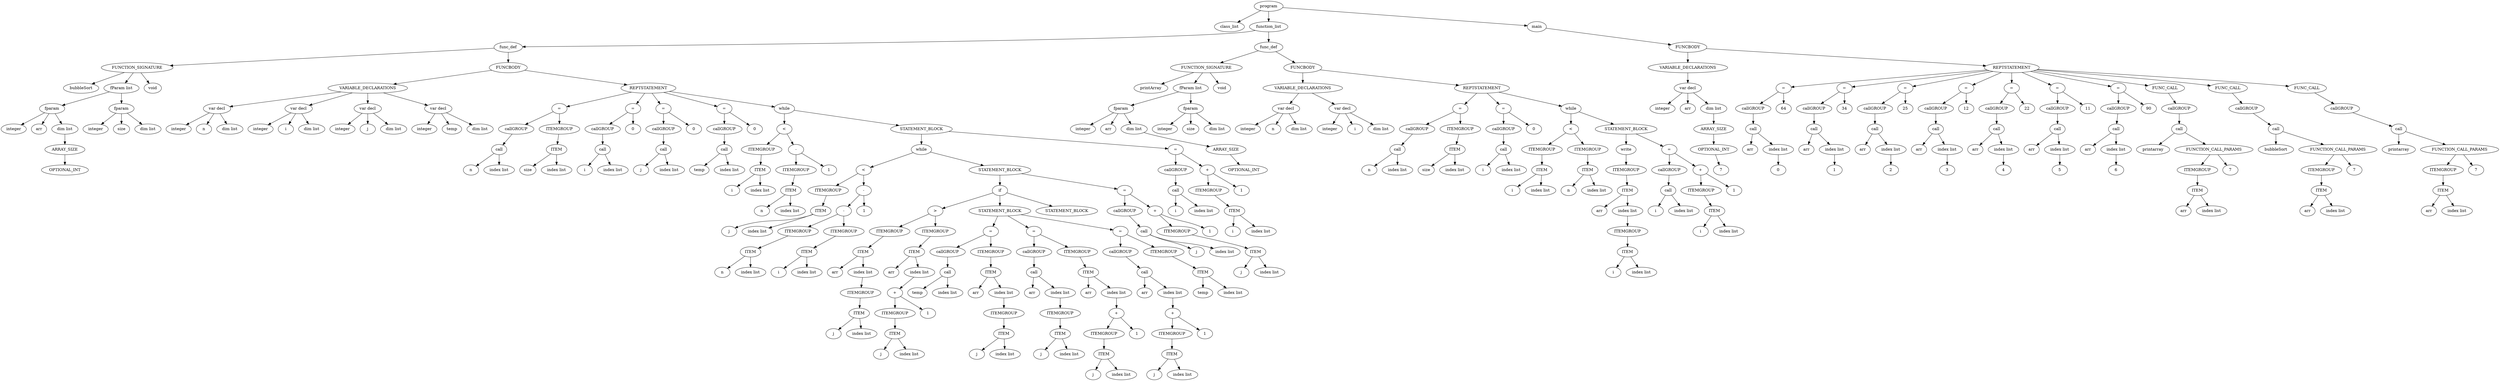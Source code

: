digraph AST {
0[label="program"]
0->1
0->2
0->442
442[label="main"]
442->443
443[label="FUNCBODY"]
443->444
443->454
454[label="REPTSTATEMENT"]
454->464
454->479
454->494
454->509
454->524
454->539
454->554
454->580
454->602
454->624
624[label="FUNC_CALL"]
624->623
623[label="callGROUP"]
623->604
604[label="call"]
604->605
604->606
606[label="FUNCTION_CALL_PARAMS"]
606->612
606->617
617[label="7"]
612[label="ITEMGROUP"]
612->607
607[label="ITEM"]
607->608
607->609
609[label="index list"]
608[label="arr"]
605[label="printarray"]
602[label="FUNC_CALL"]
602->601
601[label="callGROUP"]
601->582
582[label="call"]
582->583
582->584
584[label="FUNCTION_CALL_PARAMS"]
584->590
584->595
595[label="7"]
590[label="ITEMGROUP"]
590->585
585[label="ITEM"]
585->586
585->587
587[label="index list"]
586[label="arr"]
583[label="bubbleSort"]
580[label="FUNC_CALL"]
580->579
579[label="callGROUP"]
579->560
560[label="call"]
560->561
560->562
562[label="FUNCTION_CALL_PARAMS"]
562->568
562->573
573[label="7"]
568[label="ITEMGROUP"]
568->563
563[label="ITEM"]
563->564
563->565
565[label="index list"]
564[label="arr"]
561[label="printarray"]
554[label="="]
554->553
554->555
555[label="90"]
553[label="callGROUP"]
553->545
545[label="call"]
545->546
545->547
547[label="index list"]
547->548
548[label="6"]
546[label="arr"]
539[label="="]
539->538
539->540
540[label="11"]
538[label="callGROUP"]
538->530
530[label="call"]
530->531
530->532
532[label="index list"]
532->533
533[label="5"]
531[label="arr"]
524[label="="]
524->523
524->525
525[label="22"]
523[label="callGROUP"]
523->515
515[label="call"]
515->516
515->517
517[label="index list"]
517->518
518[label="4"]
516[label="arr"]
509[label="="]
509->508
509->510
510[label="12"]
508[label="callGROUP"]
508->500
500[label="call"]
500->501
500->502
502[label="index list"]
502->503
503[label="3"]
501[label="arr"]
494[label="="]
494->493
494->495
495[label="25"]
493[label="callGROUP"]
493->485
485[label="call"]
485->486
485->487
487[label="index list"]
487->488
488[label="2"]
486[label="arr"]
479[label="="]
479->478
479->480
480[label="34"]
478[label="callGROUP"]
478->470
470[label="call"]
470->471
470->472
472[label="index list"]
472->473
473[label="1"]
471[label="arr"]
464[label="="]
464->463
464->465
465[label="64"]
463[label="callGROUP"]
463->455
455[label="call"]
455->456
455->457
457[label="index list"]
457->458
458[label="0"]
456[label="arr"]
444[label="VARIABLE_DECLARATIONS"]
444->446
446[label="var decl"]
446->445
446->447
446->448
448[label="dim list"]
448->449
449[label="ARRAY_SIZE"]
449->450
450[label="OPTIONAL_INT"]
450->451
451[label="7"]
447[label="arr"]
445[label="integer"]
2[label="function_list"]
2->3
2->322
322[label="func_def"]
322->323
322->341
341[label="FUNCBODY"]
341->342
341->353
353[label="REPTSTATEMENT"]
353->359
353->375
353->381
381[label="while"]
381->390
381->399
399[label="STATEMENT_BLOCK"]
399->401
399->426
426[label="="]
426->425
426->434
434[label="+"]
434->432
434->435
435[label="1"]
432[label="ITEMGROUP"]
432->427
427[label="ITEM"]
427->428
427->429
429[label="index list"]
428[label="i"]
425[label="callGROUP"]
425->421
421[label="call"]
421->422
421->423
423[label="index list"]
422[label="i"]
401[label="write"]
401->416
416[label="ITEMGROUP"]
416->402
402[label="ITEM"]
402->403
402->404
404[label="index list"]
404->410
410[label="ITEMGROUP"]
410->405
405[label="ITEM"]
405->406
405->407
407[label="index list"]
406[label="i"]
403[label="arr"]
390[label="<"]
390->387
390->396
396[label="ITEMGROUP"]
396->391
391[label="ITEM"]
391->392
391->393
393[label="index list"]
392[label="n"]
387[label="ITEMGROUP"]
387->382
382[label="ITEM"]
382->383
382->384
384[label="index list"]
383[label="i"]
375[label="="]
375->374
375->376
376[label="0"]
374[label="callGROUP"]
374->370
370[label="call"]
370->371
370->372
372[label="index list"]
371[label="i"]
359[label="="]
359->358
359->365
365[label="ITEMGROUP"]
365->360
360[label="ITEM"]
360->361
360->362
362[label="index list"]
361[label="size"]
358[label="callGROUP"]
358->354
354[label="call"]
354->355
354->356
356[label="index list"]
355[label="n"]
342[label="VARIABLE_DECLARATIONS"]
342->344
342->349
349[label="var decl"]
349->348
349->350
349->351
351[label="dim list"]
350[label="i"]
348[label="integer"]
344[label="var decl"]
344->343
344->345
344->346
346[label="dim list"]
345[label="n"]
343[label="integer"]
323[label="FUNCTION_SIGNATURE"]
323->324
323->326
323->340
340[label="void"]
326[label="fParam list"]
326->327
326->335
335[label="fparam"]
335->336
335->337
335->338
338[label="dim list"]
337[label="size"]
336[label="integer"]
327[label="fparam"]
327->328
327->329
327->330
330[label="dim list"]
330->331
331[label="ARRAY_SIZE"]
331->332
332[label="OPTIONAL_INT"]
329[label="arr"]
328[label="integer"]
324[label="printArray"]
3[label="func_def"]
3->4
3->22
22[label="FUNCBODY"]
22->23
22->44
44[label="REPTSTATEMENT"]
44->50
44->66
44->77
44->88
44->94
94[label="while"]
94->103
94->115
115[label="STATEMENT_BLOCK"]
115->117
115->306
306[label="="]
306->305
306->314
314[label="+"]
314->312
314->315
315[label="1"]
312[label="ITEMGROUP"]
312->307
307[label="ITEM"]
307->308
307->309
309[label="index list"]
308[label="i"]
305[label="callGROUP"]
305->301
301[label="call"]
301->302
301->303
303[label="index list"]
302[label="i"]
117[label="while"]
117->126
117->146
146[label="STATEMENT_BLOCK"]
146->148
146->286
286[label="="]
286->285
286->294
294[label="+"]
294->292
294->295
295[label="1"]
292[label="ITEMGROUP"]
292->287
287[label="ITEM"]
287->288
287->289
289[label="index list"]
288[label="j"]
285[label="callGROUP"]
285->281
281[label="call"]
281->282
281->283
283[label="index list"]
282[label="j"]
148[label="if"]
148->166
148->187
148->279
279[label="STATEMENT_BLOCK"]
187[label="STATEMENT_BLOCK"]
187->194
187->228
187->268
268[label="="]
268->267
268->274
274[label="ITEMGROUP"]
274->269
269[label="ITEM"]
269->270
269->271
271[label="index list"]
270[label="temp"]
267[label="callGROUP"]
267->251
251[label="call"]
251->252
251->253
253[label="index list"]
253->261
261[label="+"]
261->259
261->262
262[label="1"]
259[label="ITEMGROUP"]
259->254
254[label="ITEM"]
254->255
254->256
256[label="index list"]
255[label="j"]
252[label="arr"]
228[label="="]
228->227
228->246
246[label="ITEMGROUP"]
246->229
229[label="ITEM"]
229->230
229->231
231[label="index list"]
231->239
239[label="+"]
239->237
239->240
240[label="1"]
237[label="ITEMGROUP"]
237->232
232[label="ITEM"]
232->233
232->234
234[label="index list"]
233[label="j"]
230[label="arr"]
227[label="callGROUP"]
227->214
214[label="call"]
214->215
214->216
216[label="index list"]
216->222
222[label="ITEMGROUP"]
222->217
217[label="ITEM"]
217->218
217->219
219[label="index list"]
218[label="j"]
215[label="arr"]
194[label="="]
194->193
194->209
209[label="ITEMGROUP"]
209->195
195[label="ITEM"]
195->196
195->197
197[label="index list"]
197->203
203[label="ITEMGROUP"]
203->198
198[label="ITEM"]
198->199
198->200
200[label="index list"]
199[label="j"]
196[label="arr"]
193[label="callGROUP"]
193->189
189[label="call"]
189->190
189->191
191[label="index list"]
190[label="temp"]
166[label=">"]
166->163
166->184
184[label="ITEMGROUP"]
184->167
167[label="ITEM"]
167->168
167->169
169[label="index list"]
169->177
177[label="+"]
177->175
177->178
178[label="1"]
175[label="ITEMGROUP"]
175->170
170[label="ITEM"]
170->171
170->172
172[label="index list"]
171[label="j"]
168[label="arr"]
163[label="ITEMGROUP"]
163->149
149[label="ITEM"]
149->150
149->151
151[label="index list"]
151->157
157[label="ITEMGROUP"]
157->152
152[label="ITEM"]
152->153
152->154
154[label="index list"]
153[label="j"]
150[label="arr"]
126[label="<"]
126->123
126->142
142[label="-"]
142->134
142->143
143[label="1"]
134[label="-"]
134->132
134->140
140[label="ITEMGROUP"]
140->135
135[label="ITEM"]
135->136
135->137
137[label="index list"]
136[label="i"]
132[label="ITEMGROUP"]
132->127
127[label="ITEM"]
127->128
127->129
129[label="index list"]
128[label="n"]
123[label="ITEMGROUP"]
123->118
118[label="ITEM"]
118->119
118->120
120[label="index list"]
119[label="j"]
103[label="<"]
103->100
103->111
111[label="-"]
111->109
111->112
112[label="1"]
109[label="ITEMGROUP"]
109->104
104[label="ITEM"]
104->105
104->106
106[label="index list"]
105[label="n"]
100[label="ITEMGROUP"]
100->95
95[label="ITEM"]
95->96
95->97
97[label="index list"]
96[label="i"]
88[label="="]
88->87
88->89
89[label="0"]
87[label="callGROUP"]
87->83
83[label="call"]
83->84
83->85
85[label="index list"]
84[label="temp"]
77[label="="]
77->76
77->78
78[label="0"]
76[label="callGROUP"]
76->72
72[label="call"]
72->73
72->74
74[label="index list"]
73[label="j"]
66[label="="]
66->65
66->67
67[label="0"]
65[label="callGROUP"]
65->61
61[label="call"]
61->62
61->63
63[label="index list"]
62[label="i"]
50[label="="]
50->49
50->56
56[label="ITEMGROUP"]
56->51
51[label="ITEM"]
51->52
51->53
53[label="index list"]
52[label="size"]
49[label="callGROUP"]
49->45
45[label="call"]
45->46
45->47
47[label="index list"]
46[label="n"]
23[label="VARIABLE_DECLARATIONS"]
23->25
23->30
23->35
23->40
40[label="var decl"]
40->39
40->41
40->42
42[label="dim list"]
41[label="temp"]
39[label="integer"]
35[label="var decl"]
35->34
35->36
35->37
37[label="dim list"]
36[label="j"]
34[label="integer"]
30[label="var decl"]
30->29
30->31
30->32
32[label="dim list"]
31[label="i"]
29[label="integer"]
25[label="var decl"]
25->24
25->26
25->27
27[label="dim list"]
26[label="n"]
24[label="integer"]
4[label="FUNCTION_SIGNATURE"]
4->5
4->7
4->21
21[label="void"]
7[label="fParam list"]
7->8
7->16
16[label="fparam"]
16->17
16->18
16->19
19[label="dim list"]
18[label="size"]
17[label="integer"]
8[label="fparam"]
8->9
8->10
8->11
11[label="dim list"]
11->12
12[label="ARRAY_SIZE"]
12->13
13[label="OPTIONAL_INT"]
10[label="arr"]
9[label="integer"]
5[label="bubbleSort"]
1[label="class_list"]
}
